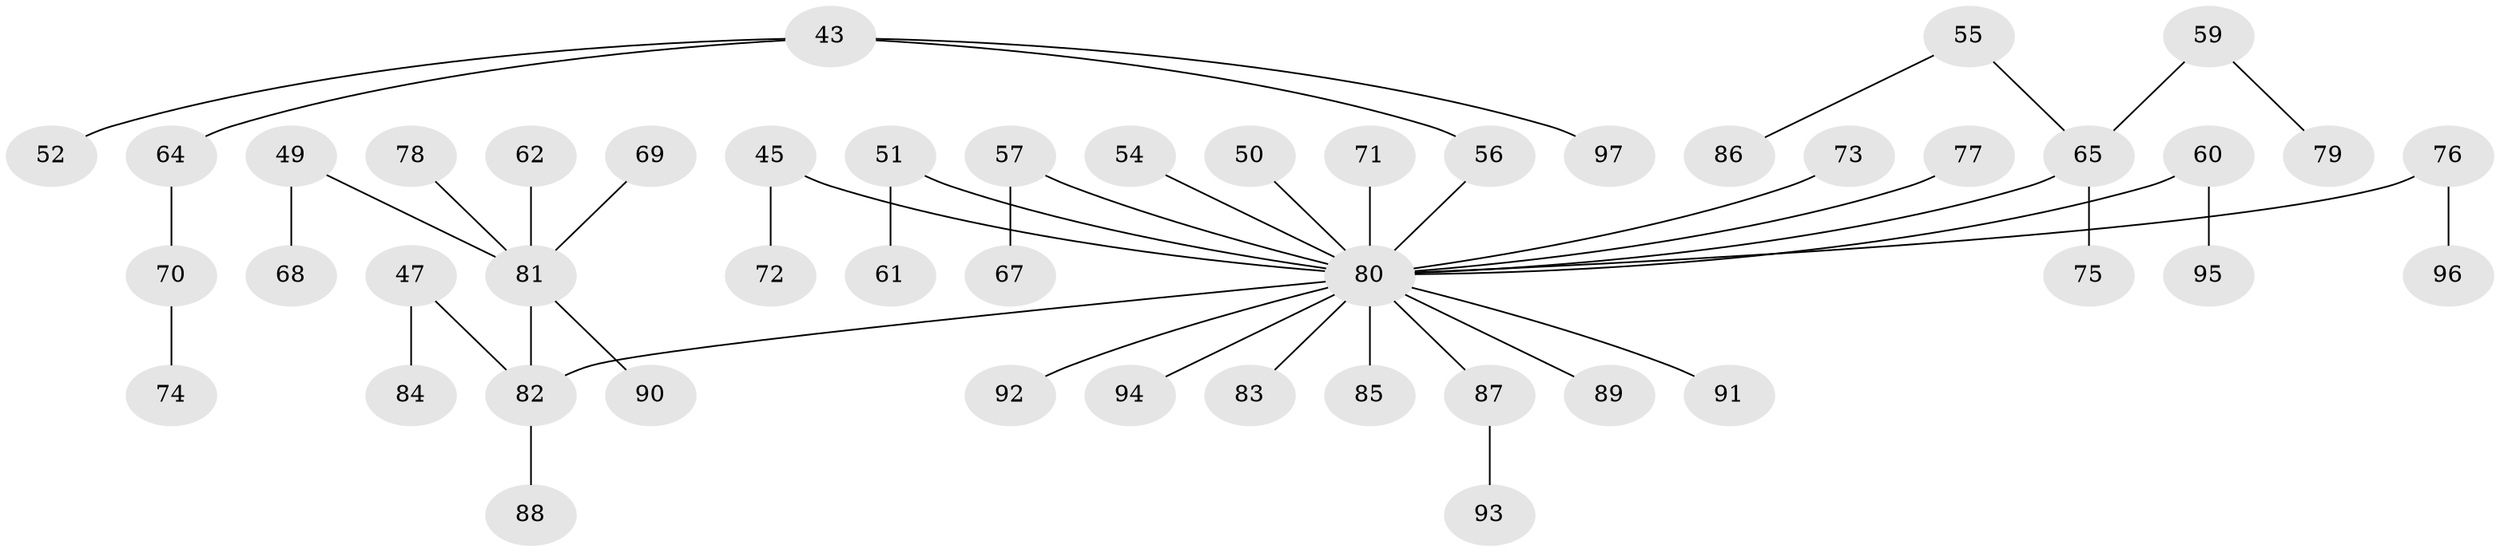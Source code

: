 // original degree distribution, {4: 0.10309278350515463, 7: 0.010309278350515464, 5: 0.041237113402061855, 3: 0.12371134020618557, 2: 0.1958762886597938, 1: 0.5257731958762887}
// Generated by graph-tools (version 1.1) at 2025/52/03/09/25 04:52:48]
// undirected, 48 vertices, 47 edges
graph export_dot {
graph [start="1"]
  node [color=gray90,style=filled];
  43 [super="+31+41"];
  45;
  47;
  49;
  50;
  51;
  52;
  54;
  55;
  56 [super="+20+26+30"];
  57;
  59 [super="+42"];
  60;
  61;
  62;
  64;
  65 [super="+38+21+58"];
  67;
  68;
  69;
  70;
  71;
  72;
  73;
  74;
  75;
  76;
  77;
  78;
  79;
  80 [super="+13+18+19+63+66"];
  81 [super="+29+40+44+46"];
  82 [super="+24"];
  83;
  84;
  85;
  86;
  87;
  88;
  89 [super="+33+36"];
  90;
  91;
  92;
  93;
  94;
  95;
  96;
  97;
  43 -- 64;
  43 -- 97;
  43 -- 52;
  43 -- 56;
  45 -- 72;
  45 -- 80;
  47 -- 84;
  47 -- 82;
  49 -- 68;
  49 -- 81;
  50 -- 80;
  51 -- 61;
  51 -- 80;
  54 -- 80;
  55 -- 86;
  55 -- 65;
  56 -- 80;
  57 -- 67;
  57 -- 80;
  59 -- 65;
  59 -- 79;
  60 -- 95;
  60 -- 80;
  62 -- 81;
  64 -- 70;
  65 -- 75;
  65 -- 80;
  69 -- 81;
  70 -- 74;
  71 -- 80;
  73 -- 80;
  76 -- 96;
  76 -- 80;
  77 -- 80;
  78 -- 81;
  80 -- 89;
  80 -- 83;
  80 -- 92;
  80 -- 82;
  80 -- 85;
  80 -- 87;
  80 -- 91;
  80 -- 94;
  81 -- 90;
  81 -- 82;
  82 -- 88;
  87 -- 93;
}
